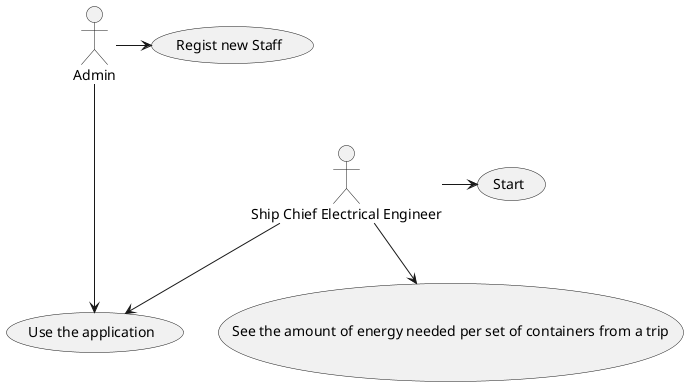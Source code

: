 @startuml
'https://plantuml.com/use-case-diagram

:Ship Chief Electrical Engineer: as SC
(Use the application) as (Use)

SC -> (Start)
SC --> (Use)
SC --> (See the amount of energy needed per set of containers from a trip)

Admin ---> (Use)
Admin -> (Regist new Staff)

@enduml